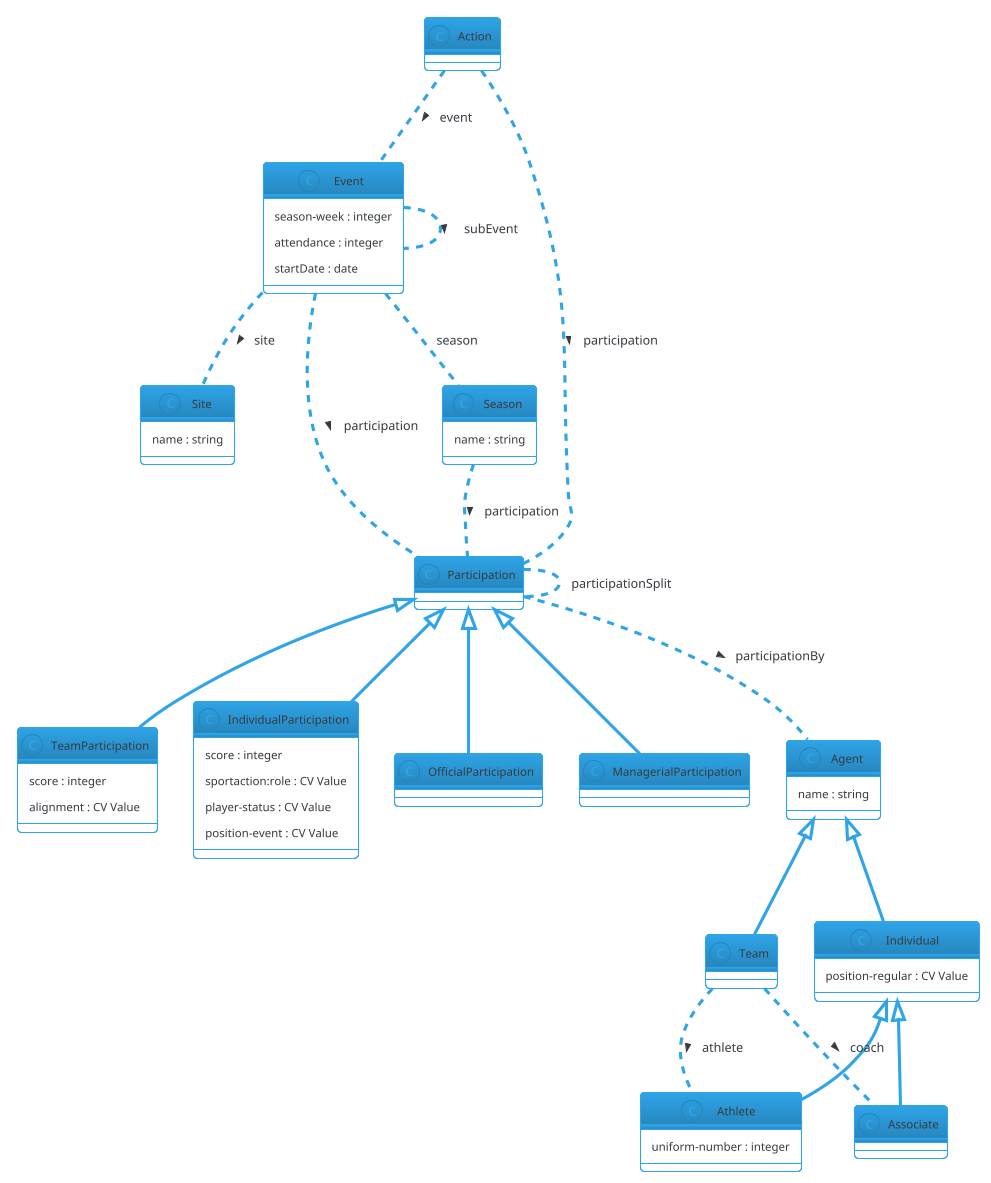 @startuml
!theme cerulean-outline

' IPTC Sport Model - last updated 2021-10-13

' RDF Classes defined in our ontology:
class Season {
  name : string
}

class Event {
  season-week : integer
  attendance : integer
  startDate : date
}

class Action { }

class Participation { }

' TeamParticipation is a subclass of Participation
Participation <|-- TeamParticipation
class TeamParticipation {
  score : integer
  alignment : CV Value
}

Participation <|-- IndividualParticipation
class IndividualParticipation {
  score : integer
  sportaction:role : CV Value
  player-status : CV Value
  position-event : CV Value
}

Participation <|-- OfficialParticipation
class OfficialParticipation { }

Participation <|-- ManagerialParticipation
class ManagerialParticipation { }

class Agent {
  name : string
}

Agent <|-- Team
class Team { }

Agent <|-- Individual
class Individual {
  position-regular : CV Value
}

Individual <|-- Athlete
class Athlete {
  uniform-number : integer
}

Individual <|-- Associate
class Associate { }

class Site {
  name : string
}

' Object properties - relationships between classes

Action .. Event : > event
Event .. Season : season
Action .. Participation : > participation
Event .. Participation : > participation
Season .. Participation : > participation
Participation .. Participation : participationSplit
Event .. Event : > subEvent
Participation .. Agent : > participationBy
Team .. Athlete : > athlete
Team .. Associate : > coach
Event .. Site :  > site
@enduml
